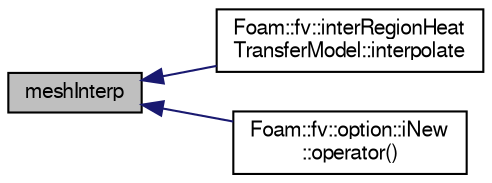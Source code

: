 digraph "meshInterp"
{
  bgcolor="transparent";
  edge [fontname="FreeSans",fontsize="10",labelfontname="FreeSans",labelfontsize="10"];
  node [fontname="FreeSans",fontsize="10",shape=record];
  rankdir="LR";
  Node1421 [label="meshInterp",height=0.2,width=0.4,color="black", fillcolor="grey75", style="filled", fontcolor="black"];
  Node1421 -> Node1422 [dir="back",color="midnightblue",fontsize="10",style="solid",fontname="FreeSans"];
  Node1422 [label="Foam::fv::interRegionHeat\lTransferModel::interpolate",height=0.2,width=0.4,color="black",URL="$a23542.html#a5b31350b0dde45d274db4f20318bd80c"];
  Node1421 -> Node1423 [dir="back",color="midnightblue",fontsize="10",style="solid",fontname="FreeSans"];
  Node1423 [label="Foam::fv::option::iNew\l::operator()",height=0.2,width=0.4,color="black",URL="$a23450.html#aade9db5e363d52d9f47d6ae1f680d6f9"];
}
